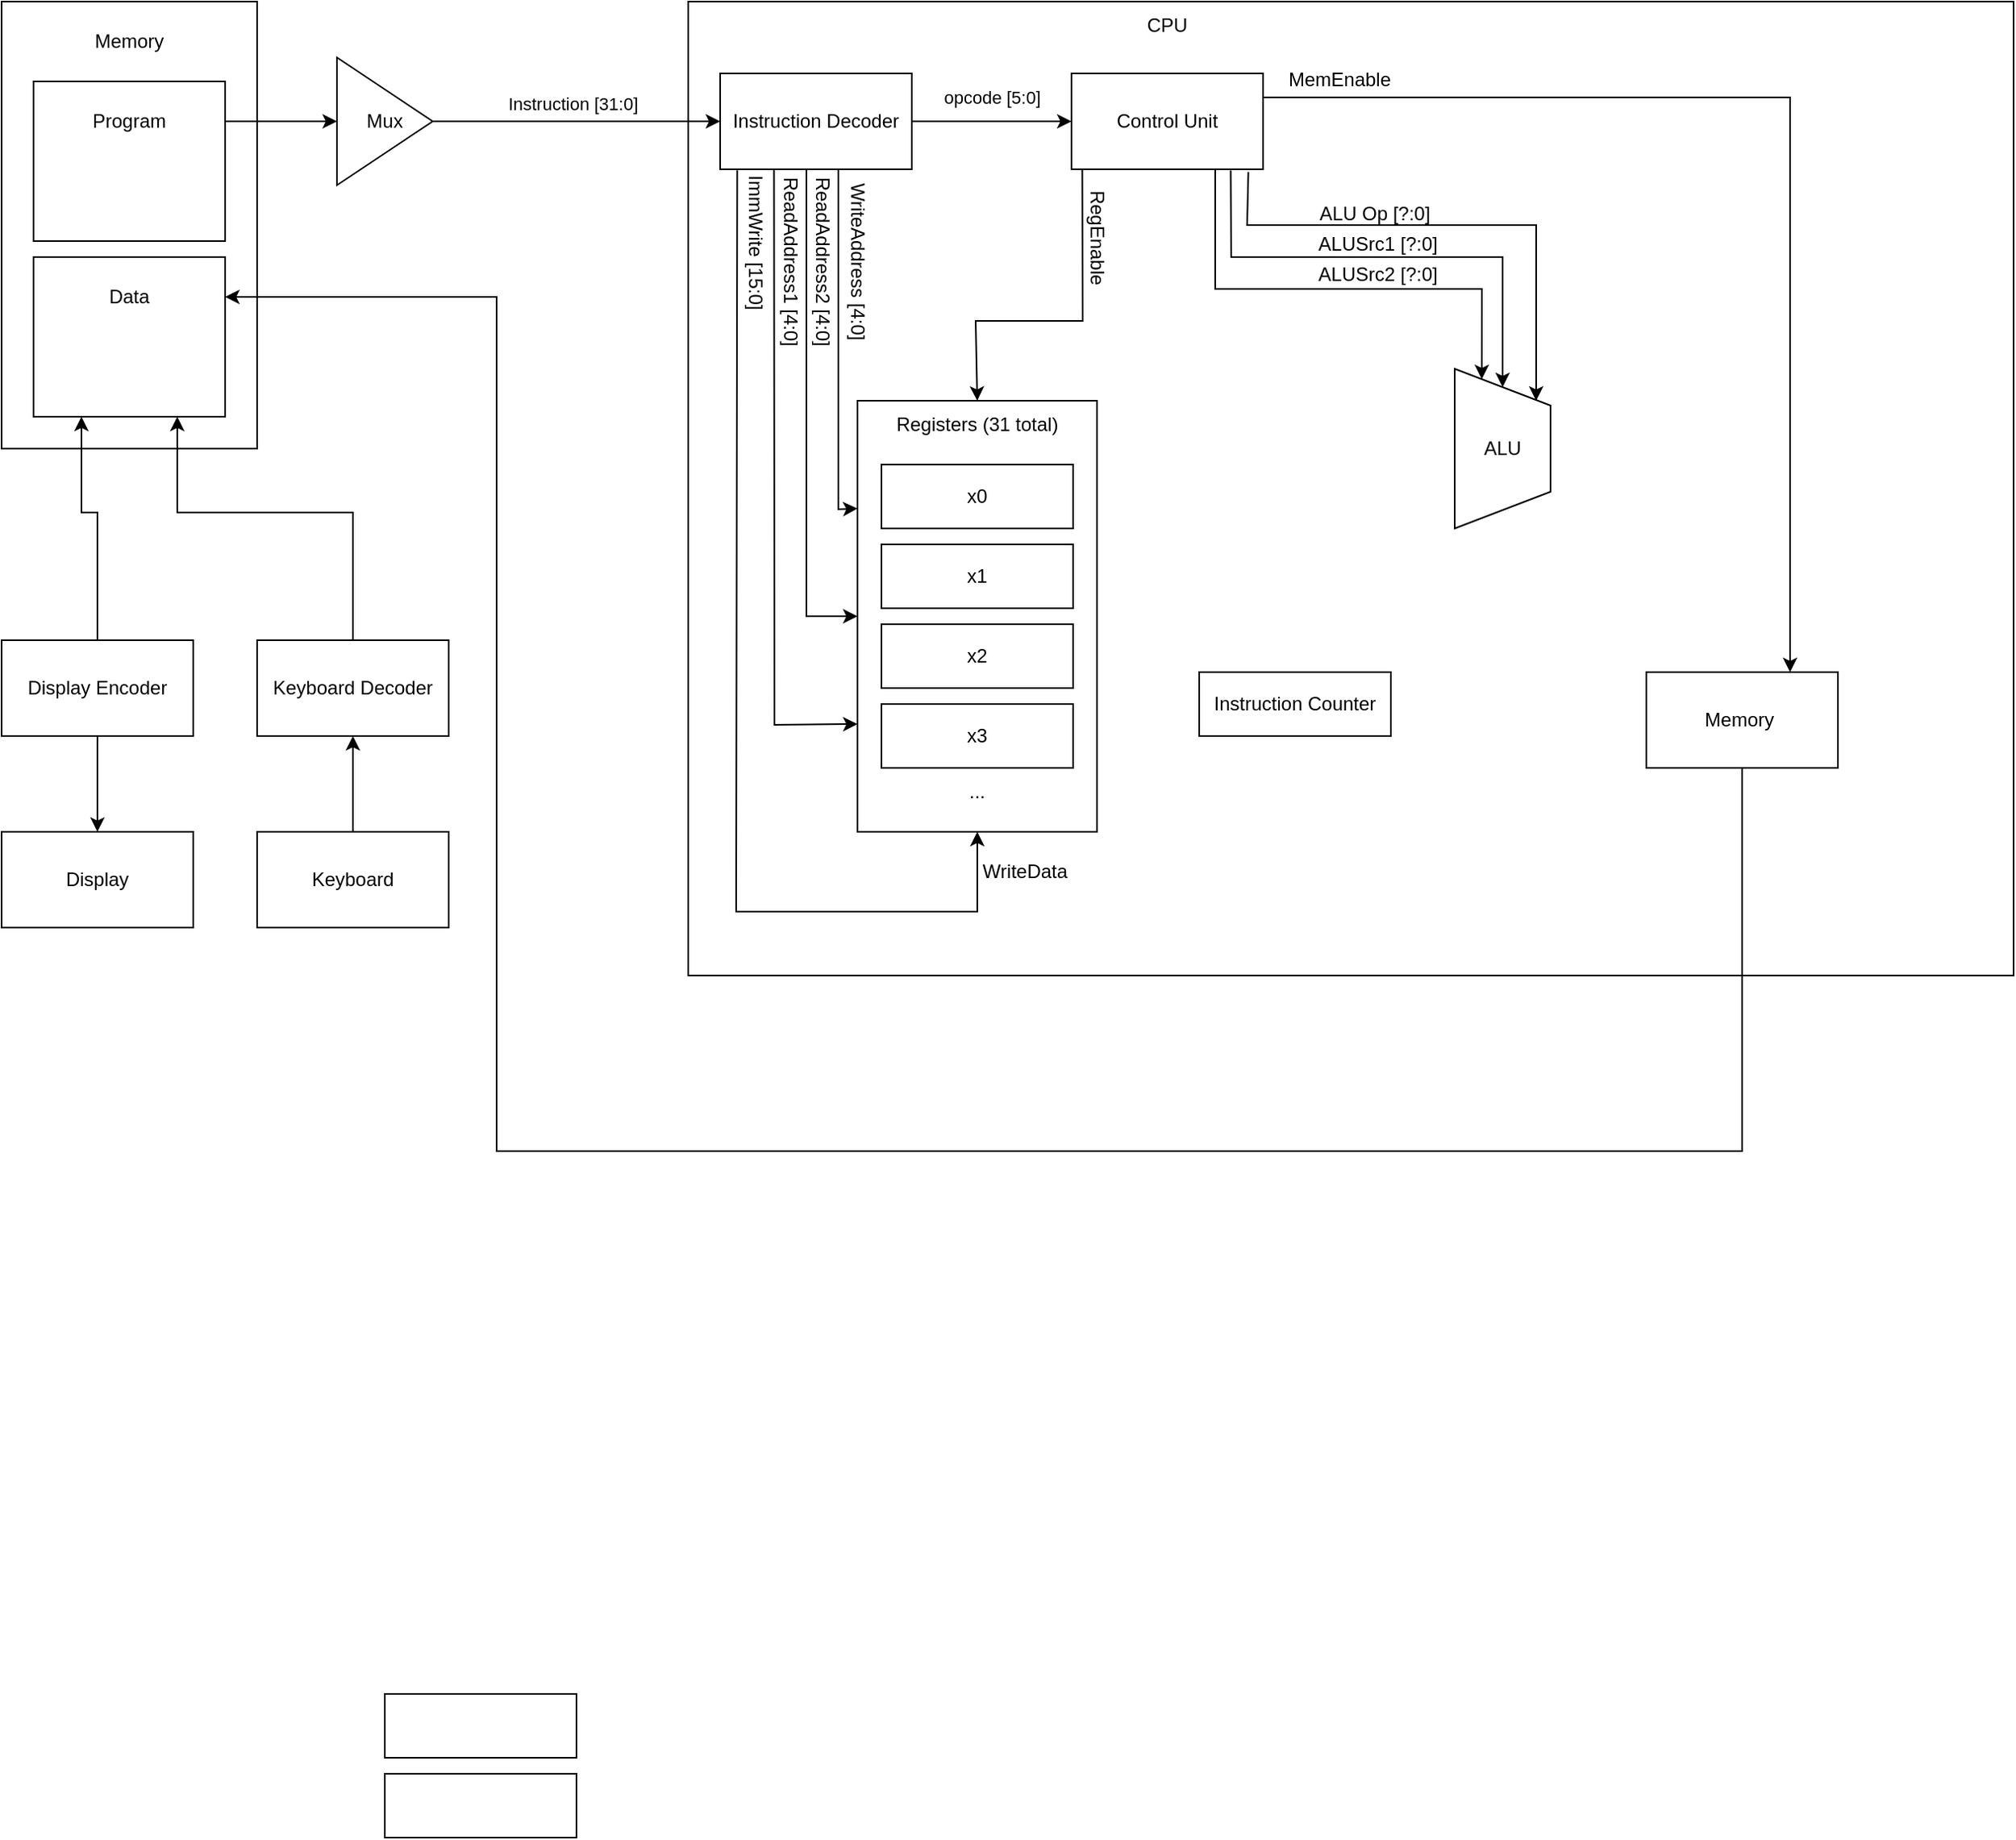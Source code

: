 <mxfile version="24.5.5" type="github">
  <diagram name="Page-1" id="UpYlr5SDMnZ8a_nCScI9">
    <mxGraphModel dx="1284" dy="435" grid="1" gridSize="10" guides="1" tooltips="1" connect="1" arrows="1" fold="1" page="1" pageScale="1" pageWidth="850" pageHeight="1100" math="0" shadow="0">
      <root>
        <mxCell id="0" />
        <mxCell id="1" parent="0" />
        <mxCell id="yXjf_DAoQnlipOI_uSRa-1" value="" style="rounded=0;whiteSpace=wrap;html=1;" vertex="1" parent="1">
          <mxGeometry x="-70" y="40" width="160" height="280" as="geometry" />
        </mxCell>
        <mxCell id="yXjf_DAoQnlipOI_uSRa-2" value="" style="rounded=0;whiteSpace=wrap;html=1;" vertex="1" parent="1">
          <mxGeometry x="-50" y="90" width="120" height="100" as="geometry" />
        </mxCell>
        <mxCell id="yXjf_DAoQnlipOI_uSRa-3" value="" style="rounded=0;whiteSpace=wrap;html=1;" vertex="1" parent="1">
          <mxGeometry x="-50" y="200" width="120" height="100" as="geometry" />
        </mxCell>
        <mxCell id="yXjf_DAoQnlipOI_uSRa-4" value="" style="rounded=0;whiteSpace=wrap;html=1;" vertex="1" parent="1">
          <mxGeometry x="360" y="40" width="830" height="610" as="geometry" />
        </mxCell>
        <mxCell id="yXjf_DAoQnlipOI_uSRa-5" value="" style="verticalLabelPosition=middle;verticalAlign=middle;html=1;shape=trapezoid;perimeter=trapezoidPerimeter;whiteSpace=wrap;size=0.23;arcSize=10;flipV=1;labelPosition=center;align=center;rotation=-90;" vertex="1" parent="1">
          <mxGeometry x="820" y="290" width="100" height="60" as="geometry" />
        </mxCell>
        <mxCell id="yXjf_DAoQnlipOI_uSRa-6" value="Instruction Decoder" style="rounded=0;whiteSpace=wrap;html=1;" vertex="1" parent="1">
          <mxGeometry x="380" y="85" width="120" height="60" as="geometry" />
        </mxCell>
        <mxCell id="yXjf_DAoQnlipOI_uSRa-7" value="Control Unit" style="rounded=0;whiteSpace=wrap;html=1;" vertex="1" parent="1">
          <mxGeometry x="600" y="85" width="120" height="60" as="geometry" />
        </mxCell>
        <mxCell id="yXjf_DAoQnlipOI_uSRa-15" value="" style="rounded=0;whiteSpace=wrap;html=1;" vertex="1" parent="1">
          <mxGeometry x="170" y="1150" width="120" height="40" as="geometry" />
        </mxCell>
        <mxCell id="yXjf_DAoQnlipOI_uSRa-16" value="" style="rounded=0;whiteSpace=wrap;html=1;" vertex="1" parent="1">
          <mxGeometry x="170" y="1100" width="120" height="40" as="geometry" />
        </mxCell>
        <mxCell id="yXjf_DAoQnlipOI_uSRa-23" style="edgeStyle=orthogonalEdgeStyle;rounded=0;orthogonalLoop=1;jettySize=auto;html=1;" edge="1" parent="1" source="yXjf_DAoQnlipOI_uSRa-18" target="yXjf_DAoQnlipOI_uSRa-20">
          <mxGeometry relative="1" as="geometry" />
        </mxCell>
        <mxCell id="yXjf_DAoQnlipOI_uSRa-18" value="Display Encoder" style="rounded=0;whiteSpace=wrap;html=1;" vertex="1" parent="1">
          <mxGeometry x="-70" y="440" width="120" height="60" as="geometry" />
        </mxCell>
        <mxCell id="yXjf_DAoQnlipOI_uSRa-19" value="Keyboard Decoder" style="rounded=0;whiteSpace=wrap;html=1;" vertex="1" parent="1">
          <mxGeometry x="90" y="440" width="120" height="60" as="geometry" />
        </mxCell>
        <mxCell id="yXjf_DAoQnlipOI_uSRa-20" value="Display" style="rounded=0;whiteSpace=wrap;html=1;" vertex="1" parent="1">
          <mxGeometry x="-70" y="560" width="120" height="60" as="geometry" />
        </mxCell>
        <mxCell id="yXjf_DAoQnlipOI_uSRa-22" style="edgeStyle=orthogonalEdgeStyle;rounded=0;orthogonalLoop=1;jettySize=auto;html=1;entryX=0.5;entryY=1;entryDx=0;entryDy=0;" edge="1" parent="1" source="yXjf_DAoQnlipOI_uSRa-21" target="yXjf_DAoQnlipOI_uSRa-19">
          <mxGeometry relative="1" as="geometry" />
        </mxCell>
        <mxCell id="yXjf_DAoQnlipOI_uSRa-21" value="Keyboard" style="rounded=0;whiteSpace=wrap;html=1;" vertex="1" parent="1">
          <mxGeometry x="90" y="560" width="120" height="60" as="geometry" />
        </mxCell>
        <mxCell id="yXjf_DAoQnlipOI_uSRa-10" value="Instruction Counter" style="rounded=0;whiteSpace=wrap;html=1;" vertex="1" parent="1">
          <mxGeometry x="680" y="460" width="120" height="40" as="geometry" />
        </mxCell>
        <mxCell id="yXjf_DAoQnlipOI_uSRa-29" value="" style="rounded=0;whiteSpace=wrap;html=1;" vertex="1" parent="1">
          <mxGeometry x="466" y="290" width="150" height="270" as="geometry" />
        </mxCell>
        <mxCell id="yXjf_DAoQnlipOI_uSRa-11" value="x0" style="rounded=0;whiteSpace=wrap;html=1;" vertex="1" parent="1">
          <mxGeometry x="481" y="330" width="120" height="40" as="geometry" />
        </mxCell>
        <mxCell id="yXjf_DAoQnlipOI_uSRa-12" value="x1" style="rounded=0;whiteSpace=wrap;html=1;" vertex="1" parent="1">
          <mxGeometry x="481" y="380" width="120" height="40" as="geometry" />
        </mxCell>
        <mxCell id="yXjf_DAoQnlipOI_uSRa-13" value="x2" style="rounded=0;whiteSpace=wrap;html=1;" vertex="1" parent="1">
          <mxGeometry x="481" y="430" width="120" height="40" as="geometry" />
        </mxCell>
        <mxCell id="yXjf_DAoQnlipOI_uSRa-14" value="x3" style="rounded=0;whiteSpace=wrap;html=1;" vertex="1" parent="1">
          <mxGeometry x="481" y="480" width="120" height="40" as="geometry" />
        </mxCell>
        <mxCell id="yXjf_DAoQnlipOI_uSRa-31" value="Registers (31 total)" style="text;html=1;align=center;verticalAlign=middle;whiteSpace=wrap;rounded=0;" vertex="1" parent="1">
          <mxGeometry x="486" y="290" width="110" height="30" as="geometry" />
        </mxCell>
        <mxCell id="yXjf_DAoQnlipOI_uSRa-32" value="ALU" style="text;html=1;align=center;verticalAlign=middle;whiteSpace=wrap;rounded=0;" vertex="1" parent="1">
          <mxGeometry x="840" y="305" width="60" height="30" as="geometry" />
        </mxCell>
        <mxCell id="yXjf_DAoQnlipOI_uSRa-33" value="Memory" style="text;html=1;align=center;verticalAlign=middle;whiteSpace=wrap;rounded=0;" vertex="1" parent="1">
          <mxGeometry x="-20" y="50" width="60" height="30" as="geometry" />
        </mxCell>
        <mxCell id="yXjf_DAoQnlipOI_uSRa-34" value="Program" style="text;html=1;align=center;verticalAlign=middle;whiteSpace=wrap;rounded=0;" vertex="1" parent="1">
          <mxGeometry x="-20" y="100" width="60" height="30" as="geometry" />
        </mxCell>
        <mxCell id="yXjf_DAoQnlipOI_uSRa-35" value="Data" style="text;html=1;align=center;verticalAlign=middle;whiteSpace=wrap;rounded=0;" vertex="1" parent="1">
          <mxGeometry x="-20" y="210" width="60" height="30" as="geometry" />
        </mxCell>
        <mxCell id="yXjf_DAoQnlipOI_uSRa-37" value="" style="endArrow=classic;html=1;rounded=0;exitX=0.5;exitY=0;exitDx=0;exitDy=0;entryX=0.75;entryY=1;entryDx=0;entryDy=0;" edge="1" parent="1" source="yXjf_DAoQnlipOI_uSRa-19" target="yXjf_DAoQnlipOI_uSRa-3">
          <mxGeometry width="50" height="50" relative="1" as="geometry">
            <mxPoint x="300" y="260" as="sourcePoint" />
            <mxPoint x="350" y="210" as="targetPoint" />
            <Array as="points">
              <mxPoint x="150" y="360" />
              <mxPoint x="40" y="360" />
            </Array>
          </mxGeometry>
        </mxCell>
        <mxCell id="yXjf_DAoQnlipOI_uSRa-38" value="" style="endArrow=classic;html=1;rounded=0;exitX=0.5;exitY=0;exitDx=0;exitDy=0;entryX=0.25;entryY=1;entryDx=0;entryDy=0;" edge="1" parent="1" source="yXjf_DAoQnlipOI_uSRa-18" target="yXjf_DAoQnlipOI_uSRa-3">
          <mxGeometry width="50" height="50" relative="1" as="geometry">
            <mxPoint x="300" y="260" as="sourcePoint" />
            <mxPoint x="350" y="210" as="targetPoint" />
            <Array as="points">
              <mxPoint x="-10" y="360" />
              <mxPoint x="-20" y="360" />
            </Array>
          </mxGeometry>
        </mxCell>
        <mxCell id="yXjf_DAoQnlipOI_uSRa-39" value="..." style="text;html=1;align=center;verticalAlign=middle;whiteSpace=wrap;rounded=0;" vertex="1" parent="1">
          <mxGeometry x="511" y="520" width="60" height="30" as="geometry" />
        </mxCell>
        <mxCell id="yXjf_DAoQnlipOI_uSRa-40" value="" style="endArrow=classic;html=1;rounded=0;entryX=0;entryY=0.5;entryDx=0;entryDy=0;exitX=1;exitY=0.5;exitDx=0;exitDy=0;" edge="1" parent="1" source="yXjf_DAoQnlipOI_uSRa-61" target="yXjf_DAoQnlipOI_uSRa-6">
          <mxGeometry y="15" width="50" height="50" relative="1" as="geometry">
            <mxPoint x="180" y="115" as="sourcePoint" />
            <mxPoint x="460" y="170" as="targetPoint" />
            <mxPoint as="offset" />
          </mxGeometry>
        </mxCell>
        <mxCell id="yXjf_DAoQnlipOI_uSRa-41" value="CPU" style="text;html=1;align=center;verticalAlign=middle;whiteSpace=wrap;rounded=0;" vertex="1" parent="1">
          <mxGeometry x="630" y="40" width="60" height="30" as="geometry" />
        </mxCell>
        <mxCell id="yXjf_DAoQnlipOI_uSRa-43" value="opcode [5:0]" style="endArrow=classic;html=1;rounded=0;exitX=1;exitY=0.5;exitDx=0;exitDy=0;entryX=0;entryY=0.5;entryDx=0;entryDy=0;" edge="1" parent="1">
          <mxGeometry y="15" width="50" height="50" relative="1" as="geometry">
            <mxPoint x="500" y="115" as="sourcePoint" />
            <mxPoint x="600" y="115" as="targetPoint" />
            <mxPoint as="offset" />
          </mxGeometry>
        </mxCell>
        <mxCell id="yXjf_DAoQnlipOI_uSRa-46" value="" style="endArrow=classic;html=1;rounded=0;exitX=0.048;exitY=1.003;exitDx=0;exitDy=0;exitPerimeter=0;entryX=0.5;entryY=0;entryDx=0;entryDy=0;" edge="1" parent="1" target="yXjf_DAoQnlipOI_uSRa-31">
          <mxGeometry width="50" height="50" relative="1" as="geometry">
            <mxPoint x="606.76" y="145.18" as="sourcePoint" />
            <mxPoint x="511" y="290" as="targetPoint" />
            <Array as="points">
              <mxPoint x="607" y="240" />
              <mxPoint x="540" y="240" />
            </Array>
          </mxGeometry>
        </mxCell>
        <mxCell id="yXjf_DAoQnlipOI_uSRa-47" value="RegEnable" style="text;html=1;align=center;verticalAlign=middle;whiteSpace=wrap;rounded=0;rotation=90;" vertex="1" parent="1">
          <mxGeometry x="586" y="173" width="60" height="30" as="geometry" />
        </mxCell>
        <mxCell id="yXjf_DAoQnlipOI_uSRa-48" value="" style="endArrow=classic;html=1;rounded=0;exitX=0.081;exitY=0.992;exitDx=0;exitDy=0;exitPerimeter=0;entryX=0;entryY=0.75;entryDx=0;entryDy=0;" edge="1" parent="1" target="yXjf_DAoQnlipOI_uSRa-29">
          <mxGeometry width="50" height="50" relative="1" as="geometry">
            <mxPoint x="413.72" y="144.52" as="sourcePoint" />
            <mxPoint x="459" y="492.5" as="targetPoint" />
            <Array as="points">
              <mxPoint x="414" y="493" />
            </Array>
          </mxGeometry>
        </mxCell>
        <mxCell id="yXjf_DAoQnlipOI_uSRa-49" value="ReadAddress1 [4:0]" style="text;html=1;align=center;verticalAlign=middle;whiteSpace=wrap;rounded=0;rotation=90;" vertex="1" parent="1">
          <mxGeometry x="369" y="188" width="110" height="30" as="geometry" />
        </mxCell>
        <mxCell id="yXjf_DAoQnlipOI_uSRa-50" value="" style="endArrow=classic;html=1;rounded=0;exitX=0.25;exitY=1;exitDx=0;exitDy=0;entryX=0;entryY=0.5;entryDx=0;entryDy=0;" edge="1" parent="1" target="yXjf_DAoQnlipOI_uSRa-29">
          <mxGeometry width="50" height="50" relative="1" as="geometry">
            <mxPoint x="434" y="145" as="sourcePoint" />
            <mxPoint x="459" y="425" as="targetPoint" />
            <Array as="points">
              <mxPoint x="434" y="425" />
            </Array>
          </mxGeometry>
        </mxCell>
        <mxCell id="yXjf_DAoQnlipOI_uSRa-51" value="ReadAddress2 [4:0]" style="text;html=1;align=center;verticalAlign=middle;whiteSpace=wrap;rounded=0;rotation=90;" vertex="1" parent="1">
          <mxGeometry x="389" y="188" width="110" height="30" as="geometry" />
        </mxCell>
        <mxCell id="yXjf_DAoQnlipOI_uSRa-52" value="" style="endArrow=classic;html=1;rounded=0;exitX=0.5;exitY=1;exitDx=0;exitDy=0;entryX=0;entryY=0.25;entryDx=0;entryDy=0;" edge="1" parent="1" target="yXjf_DAoQnlipOI_uSRa-29">
          <mxGeometry width="50" height="50" relative="1" as="geometry">
            <mxPoint x="454" y="145" as="sourcePoint" />
            <mxPoint x="454" y="310" as="targetPoint" />
            <Array as="points">
              <mxPoint x="454" y="358" />
            </Array>
          </mxGeometry>
        </mxCell>
        <mxCell id="yXjf_DAoQnlipOI_uSRa-53" value="WriteAddress [4:0]" style="text;html=1;align=center;verticalAlign=middle;whiteSpace=wrap;rounded=0;rotation=90;" vertex="1" parent="1">
          <mxGeometry x="411" y="188" width="110" height="30" as="geometry" />
        </mxCell>
        <mxCell id="yXjf_DAoQnlipOI_uSRa-54" value="" style="endArrow=classic;html=1;rounded=0;exitX=0.089;exitY=1.011;exitDx=0;exitDy=0;exitPerimeter=0;entryX=0.5;entryY=1;entryDx=0;entryDy=0;" edge="1" parent="1" source="yXjf_DAoQnlipOI_uSRa-6" target="yXjf_DAoQnlipOI_uSRa-29">
          <mxGeometry width="50" height="50" relative="1" as="geometry">
            <mxPoint x="490" y="340" as="sourcePoint" />
            <mxPoint x="540" y="290" as="targetPoint" />
            <Array as="points">
              <mxPoint x="390" y="610" />
              <mxPoint x="541" y="610" />
            </Array>
          </mxGeometry>
        </mxCell>
        <mxCell id="yXjf_DAoQnlipOI_uSRa-55" value="ImmWrite [15:0]" style="text;html=1;align=center;verticalAlign=middle;whiteSpace=wrap;rounded=0;rotation=90;" vertex="1" parent="1">
          <mxGeometry x="347" y="176" width="110" height="30" as="geometry" />
        </mxCell>
        <mxCell id="yXjf_DAoQnlipOI_uSRa-57" value="WriteData" style="text;html=1;align=center;verticalAlign=middle;whiteSpace=wrap;rounded=0;" vertex="1" parent="1">
          <mxGeometry x="541" y="570" width="60" height="30" as="geometry" />
        </mxCell>
        <mxCell id="yXjf_DAoQnlipOI_uSRa-58" value="" style="endArrow=classic;html=1;rounded=0;exitX=0.923;exitY=1.03;exitDx=0;exitDy=0;exitPerimeter=0;" edge="1" parent="1" source="yXjf_DAoQnlipOI_uSRa-7">
          <mxGeometry width="50" height="50" relative="1" as="geometry">
            <mxPoint x="700" y="270" as="sourcePoint" />
            <mxPoint x="891" y="290" as="targetPoint" />
            <Array as="points">
              <mxPoint x="710" y="180" />
              <mxPoint x="891" y="180" />
            </Array>
          </mxGeometry>
        </mxCell>
        <mxCell id="yXjf_DAoQnlipOI_uSRa-59" value="ALU Op [?:0]" style="text;html=1;align=center;verticalAlign=middle;whiteSpace=wrap;rounded=0;" vertex="1" parent="1">
          <mxGeometry x="730" y="158" width="120" height="30" as="geometry" />
        </mxCell>
        <mxCell id="yXjf_DAoQnlipOI_uSRa-60" value="&#xa;&lt;span style=&quot;color: rgb(0, 0, 0); font-family: Helvetica; font-size: 11px; font-style: normal; font-variant-ligatures: normal; font-variant-caps: normal; font-weight: 400; letter-spacing: normal; orphans: 2; text-align: center; text-indent: 0px; text-transform: none; widows: 2; word-spacing: 0px; -webkit-text-stroke-width: 0px; white-space: nowrap; background-color: rgb(255, 255, 255); text-decoration-thickness: initial; text-decoration-style: initial; text-decoration-color: initial; display: inline !important; float: none;&quot;&gt;Instruction [31:0]&lt;/span&gt;&#xa;&#xa;" style="text;html=1;align=center;verticalAlign=middle;whiteSpace=wrap;rounded=0;" vertex="1" parent="1">
          <mxGeometry x="238" y="96" width="100" height="30" as="geometry" />
        </mxCell>
        <mxCell id="yXjf_DAoQnlipOI_uSRa-63" value="" style="endArrow=classic;html=1;rounded=0;entryX=0;entryY=0.5;entryDx=0;entryDy=0;exitX=1;exitY=0.25;exitDx=0;exitDy=0;" edge="1" parent="1" source="yXjf_DAoQnlipOI_uSRa-2" target="yXjf_DAoQnlipOI_uSRa-61">
          <mxGeometry y="15" width="50" height="50" relative="1" as="geometry">
            <mxPoint x="70" y="115" as="sourcePoint" />
            <mxPoint x="380" y="115" as="targetPoint" />
            <mxPoint as="offset" />
          </mxGeometry>
        </mxCell>
        <mxCell id="yXjf_DAoQnlipOI_uSRa-61" value="Mux" style="triangle;whiteSpace=wrap;html=1;" vertex="1" parent="1">
          <mxGeometry x="140" y="75" width="60" height="80" as="geometry" />
        </mxCell>
        <mxCell id="yXjf_DAoQnlipOI_uSRa-65" value="Memory&amp;nbsp;" style="rounded=0;whiteSpace=wrap;html=1;" vertex="1" parent="1">
          <mxGeometry x="960" y="460" width="120" height="60" as="geometry" />
        </mxCell>
        <mxCell id="yXjf_DAoQnlipOI_uSRa-66" value="" style="endArrow=classic;html=1;rounded=0;exitX=1;exitY=0.25;exitDx=0;exitDy=0;entryX=0.75;entryY=0;entryDx=0;entryDy=0;" edge="1" parent="1" source="yXjf_DAoQnlipOI_uSRa-7" target="yXjf_DAoQnlipOI_uSRa-65">
          <mxGeometry width="50" height="50" relative="1" as="geometry">
            <mxPoint x="840" y="430" as="sourcePoint" />
            <mxPoint x="890" y="380" as="targetPoint" />
            <Array as="points">
              <mxPoint x="1050" y="100" />
            </Array>
          </mxGeometry>
        </mxCell>
        <mxCell id="yXjf_DAoQnlipOI_uSRa-67" value="MemEnable" style="text;html=1;align=center;verticalAlign=middle;whiteSpace=wrap;rounded=0;" vertex="1" parent="1">
          <mxGeometry x="738" y="74" width="60" height="30" as="geometry" />
        </mxCell>
        <mxCell id="yXjf_DAoQnlipOI_uSRa-70" value="" style="endArrow=classic;html=1;rounded=0;entryX=1;entryY=0.25;entryDx=0;entryDy=0;exitX=0.5;exitY=1;exitDx=0;exitDy=0;" edge="1" parent="1" source="yXjf_DAoQnlipOI_uSRa-65" target="yXjf_DAoQnlipOI_uSRa-3">
          <mxGeometry width="50" height="50" relative="1" as="geometry">
            <mxPoint x="490" y="480" as="sourcePoint" />
            <mxPoint x="540" y="430" as="targetPoint" />
            <Array as="points">
              <mxPoint x="1020" y="760" />
              <mxPoint x="240" y="760" />
              <mxPoint x="240" y="225" />
            </Array>
          </mxGeometry>
        </mxCell>
        <mxCell id="yXjf_DAoQnlipOI_uSRa-71" value="" style="endArrow=classic;html=1;rounded=0;exitX=0.831;exitY=1.012;exitDx=0;exitDy=0;exitPerimeter=0;entryX=1;entryY=0.5;entryDx=0;entryDy=0;" edge="1" parent="1" source="yXjf_DAoQnlipOI_uSRa-7" target="yXjf_DAoQnlipOI_uSRa-5">
          <mxGeometry width="50" height="50" relative="1" as="geometry">
            <mxPoint x="770" y="280" as="sourcePoint" />
            <mxPoint x="820" y="230" as="targetPoint" />
            <Array as="points">
              <mxPoint x="700" y="200" />
              <mxPoint x="870" y="200" />
            </Array>
          </mxGeometry>
        </mxCell>
        <mxCell id="yXjf_DAoQnlipOI_uSRa-72" value="ALUSrc1 [?:0]" style="text;html=1;align=center;verticalAlign=middle;whiteSpace=wrap;rounded=0;" vertex="1" parent="1">
          <mxGeometry x="732" y="177" width="120" height="30" as="geometry" />
        </mxCell>
        <mxCell id="yXjf_DAoQnlipOI_uSRa-74" value="" style="endArrow=classic;html=1;rounded=0;entryX=1;entryY=0.25;entryDx=0;entryDy=0;exitX=0.75;exitY=1;exitDx=0;exitDy=0;" edge="1" parent="1" source="yXjf_DAoQnlipOI_uSRa-7" target="yXjf_DAoQnlipOI_uSRa-5">
          <mxGeometry width="50" height="50" relative="1" as="geometry">
            <mxPoint x="720" y="320" as="sourcePoint" />
            <mxPoint x="770" y="270" as="targetPoint" />
            <Array as="points">
              <mxPoint x="690" y="220" />
              <mxPoint x="857" y="220" />
            </Array>
          </mxGeometry>
        </mxCell>
        <mxCell id="yXjf_DAoQnlipOI_uSRa-75" value="ALUSrc2 [?:0]" style="text;html=1;align=center;verticalAlign=middle;whiteSpace=wrap;rounded=0;" vertex="1" parent="1">
          <mxGeometry x="732" y="196" width="120" height="30" as="geometry" />
        </mxCell>
      </root>
    </mxGraphModel>
  </diagram>
</mxfile>
